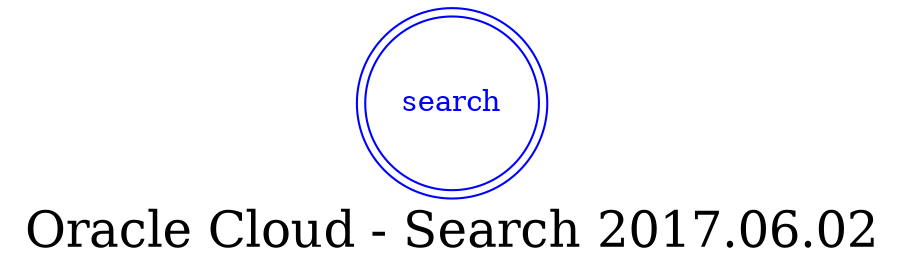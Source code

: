 digraph LexiconGraph {
graph[label="Oracle Cloud - Search 2017.06.02", fontsize=24]
splines=true
"search" [color=blue, fontcolor=blue, shape=doublecircle]
}
